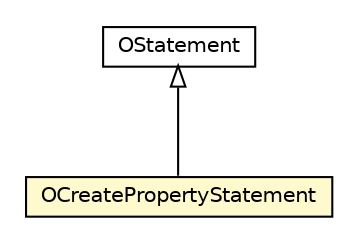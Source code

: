 #!/usr/local/bin/dot
#
# Class diagram 
# Generated by UMLGraph version R5_6-24-gf6e263 (http://www.umlgraph.org/)
#

digraph G {
	edge [fontname="Helvetica",fontsize=10,labelfontname="Helvetica",labelfontsize=10];
	node [fontname="Helvetica",fontsize=10,shape=plaintext];
	nodesep=0.25;
	ranksep=0.5;
	// com.orientechnologies.orient.core.sql.parser.OCreatePropertyStatement
	c1278871 [label=<<table title="com.orientechnologies.orient.core.sql.parser.OCreatePropertyStatement" border="0" cellborder="1" cellspacing="0" cellpadding="2" port="p" bgcolor="lemonChiffon" href="./OCreatePropertyStatement.html">
		<tr><td><table border="0" cellspacing="0" cellpadding="1">
<tr><td align="center" balign="center"> OCreatePropertyStatement </td></tr>
		</table></td></tr>
		</table>>, URL="./OCreatePropertyStatement.html", fontname="Helvetica", fontcolor="black", fontsize=10.0];
	// com.orientechnologies.orient.core.sql.parser.OStatement
	c1278916 [label=<<table title="com.orientechnologies.orient.core.sql.parser.OStatement" border="0" cellborder="1" cellspacing="0" cellpadding="2" port="p" href="./OStatement.html">
		<tr><td><table border="0" cellspacing="0" cellpadding="1">
<tr><td align="center" balign="center"> OStatement </td></tr>
		</table></td></tr>
		</table>>, URL="./OStatement.html", fontname="Helvetica", fontcolor="black", fontsize=10.0];
	//com.orientechnologies.orient.core.sql.parser.OCreatePropertyStatement extends com.orientechnologies.orient.core.sql.parser.OStatement
	c1278916:p -> c1278871:p [dir=back,arrowtail=empty];
}

